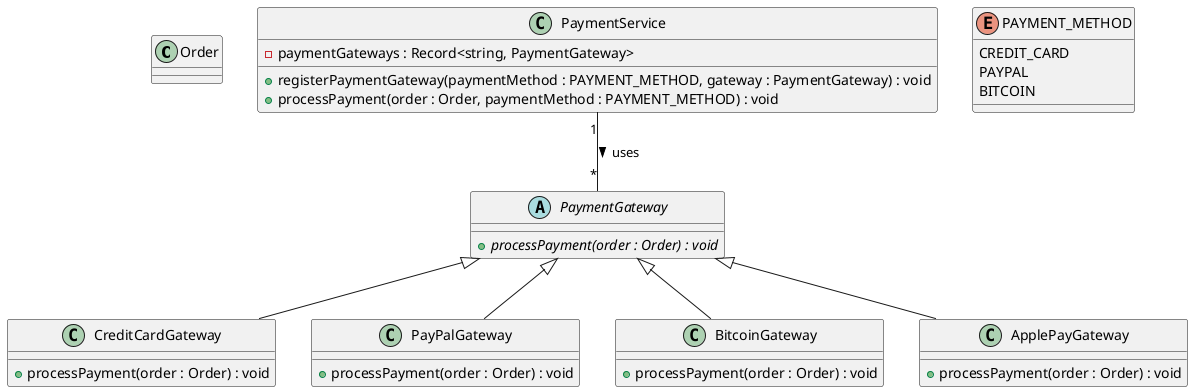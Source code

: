 @startuml

class Order {
}

abstract class PaymentGateway {
    {abstract} +processPayment(order : Order) : void
}

class CreditCardGateway {
    +processPayment(order : Order) : void
}

class PayPalGateway {
    +processPayment(order : Order) : void
}

class BitcoinGateway {
    +processPayment(order : Order) : void
}

class ApplePayGateway {
    +processPayment(order : Order) : void
}

enum PAYMENT_METHOD {
    CREDIT_CARD
    PAYPAL
    BITCOIN
}

class PaymentService {
    -paymentGateways : Record<string, PaymentGateway>
    +registerPaymentGateway(paymentMethod : PAYMENT_METHOD, gateway : PaymentGateway) : void
    +processPayment(order : Order, paymentMethod : PAYMENT_METHOD) : void
}

PaymentGateway <|-- CreditCardGateway
PaymentGateway <|-- PayPalGateway
PaymentGateway <|-- BitcoinGateway
PaymentGateway <|-- ApplePayGateway

PaymentService "1" -- "*" PaymentGateway : uses >

@enduml
